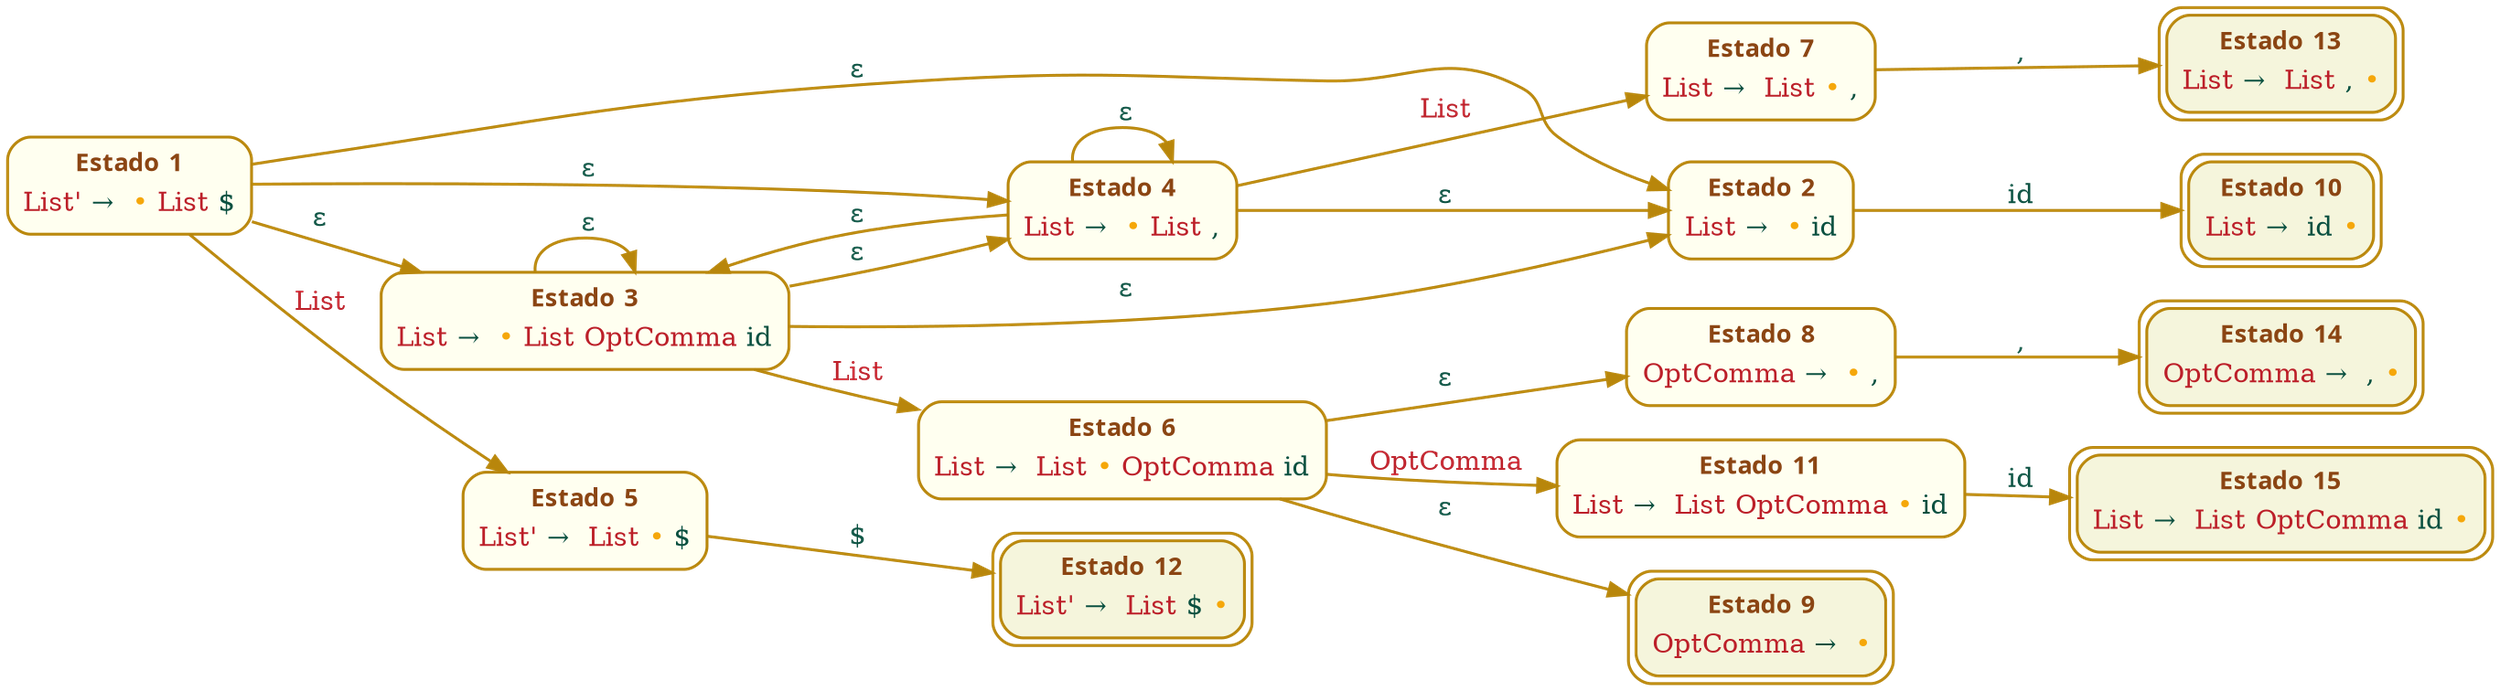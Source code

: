 digraph NFA { 
graph[size="auto" ratio="auto" margin=0.00 ordering="" rotate=0 color="black" bgcolor="transparent" splines="spline" nodesep=0.25 ranksep=0.50 rankdir="LR" rank="same" ];

// SHIFT STATES: 5 
node[height=0.50 width=0.75 fixedsize=0 shape="rect" color="darkgoldenrod" fillcolor="ivory" style="filled,rounded" regular=0 peripheries=1 sides=4 orientation=0.00 distortion=0.00 skew=0.00 penwidth=1.50 margin=0.05 ];
state_10002[id="state_10002" label=<<TABLE BORDER="0">
  <TR><TD TITLE="state_10002_title" id="state_10002_title" BORDER="0" SIDES="B" href="#"><b><font color="#8B4513" face="Calibri" point-size="13.0">Estado </font><font color="#8B4513" face="Calibri" point-size="13.0">2</font></b></TD></TR>
  <TR><TD TITLE="state_10002_item_1" id="state_10002_item_1" href="#"><font color="#BC1F29" face="Times-Roman" point-size="14.0">List </font><font color="#0A5040" face="Times-Roman" point-size="14.0">→ </font><font color="#F5A70A" face="Times-Roman" point-size="14.0"> •</font><font color="#0A5040" face="Times-Roman" point-size="14.0"> id</font></TD></TR>
  </TABLE>>];
state_10005[id="state_10005" label=<<TABLE BORDER="0">
  <TR><TD TITLE="state_10005_title" id="state_10005_title" BORDER="0" SIDES="B" href="#"><b><font color="#8B4513" face="Calibri" point-size="13.0">Estado </font><font color="#8B4513" face="Calibri" point-size="13.0">5</font></b></TD></TR>
  <TR><TD TITLE="state_10005_item_1" id="state_10005_item_1" href="#"><font color="#BC1F29" face="Times-Roman" point-size="14.0">List' </font><font color="#0A5040" face="Times-Roman" point-size="14.0">→ </font><font color="#BC1F29" face="Times-Roman" point-size="14.0"> List</font><font color="#F5A70A" face="Times-Roman" point-size="14.0"> •</font><font color="#0A5040" face="Times-Roman" point-size="14.0"> $</font></TD></TR>
  </TABLE>>];
state_10007[id="state_10007" label=<<TABLE BORDER="0">
  <TR><TD TITLE="state_10007_title" id="state_10007_title" BORDER="0" SIDES="B" href="#"><b><font color="#8B4513" face="Calibri" point-size="13.0">Estado </font><font color="#8B4513" face="Calibri" point-size="13.0">7</font></b></TD></TR>
  <TR><TD TITLE="state_10007_item_1" id="state_10007_item_1" href="#"><font color="#BC1F29" face="Times-Roman" point-size="14.0">List </font><font color="#0A5040" face="Times-Roman" point-size="14.0">→ </font><font color="#BC1F29" face="Times-Roman" point-size="14.0"> List</font><font color="#F5A70A" face="Times-Roman" point-size="14.0"> •</font><font color="#0A5040" face="Times-Roman" point-size="14.0"> ,</font></TD></TR>
  </TABLE>>];
state_10008[id="state_10008" label=<<TABLE BORDER="0">
  <TR><TD TITLE="state_10008_title" id="state_10008_title" BORDER="0" SIDES="B" href="#"><b><font color="#8B4513" face="Calibri" point-size="13.0">Estado </font><font color="#8B4513" face="Calibri" point-size="13.0">8</font></b></TD></TR>
  <TR><TD TITLE="state_10008_item_1" id="state_10008_item_1" href="#"><font color="#BC1F29" face="Times-Roman" point-size="14.0">OptComma </font><font color="#0A5040" face="Times-Roman" point-size="14.0">→ </font><font color="#F5A70A" face="Times-Roman" point-size="14.0"> •</font><font color="#0A5040" face="Times-Roman" point-size="14.0"> ,</font></TD></TR>
  </TABLE>>];
state_10011[id="state_10011" label=<<TABLE BORDER="0">
  <TR><TD TITLE="state_10011_title" id="state_10011_title" BORDER="0" SIDES="B" href="#"><b><font color="#8B4513" face="Calibri" point-size="13.0">Estado </font><font color="#8B4513" face="Calibri" point-size="13.0">11</font></b></TD></TR>
  <TR><TD TITLE="state_10011_item_1" id="state_10011_item_1" href="#"><font color="#BC1F29" face="Times-Roman" point-size="14.0">List </font><font color="#0A5040" face="Times-Roman" point-size="14.0">→ </font><font color="#BC1F29" face="Times-Roman" point-size="14.0"> List</font><font color="#BC1F29" face="Times-Roman" point-size="14.0"> OptComma</font><font color="#F5A70A" face="Times-Roman" point-size="14.0"> •</font><font color="#0A5040" face="Times-Roman" point-size="14.0"> id</font></TD></TR>
  </TABLE>>];

// NON DETERMINISTIC STATES: 4 
node[height=0.50 width=0.75 fixedsize=0 shape="rect" color="darkgoldenrod" fillcolor="ivory" style="filled,rounded" regular=0 peripheries=1 sides=4 orientation=0.00 distortion=0.00 skew=0.00 penwidth=1.50 margin=0.05 ];
state_10001[id="state_10001" label=<<TABLE BORDER="0">
  <TR><TD TITLE="state_10001_title" id="state_10001_title" BORDER="0" SIDES="B" href="#"><b><font color="#8B4513" face="Calibri" point-size="13.0">Estado </font><font color="#8B4513" face="Calibri" point-size="13.0">1</font></b></TD></TR>
  <TR><TD TITLE="state_10001_item_1" id="state_10001_item_1" href="#"><font color="#BC1F29" face="Times-Roman" point-size="14.0">List' </font><font color="#0A5040" face="Times-Roman" point-size="14.0">→ </font><font color="#F5A70A" face="Times-Roman" point-size="14.0"> •</font><font color="#BC1F29" face="Times-Roman" point-size="14.0"> List</font><font color="#0A5040" face="Times-Roman" point-size="14.0"> $</font></TD></TR>
  </TABLE>>];
state_10003[id="state_10003" label=<<TABLE BORDER="0">
  <TR><TD TITLE="state_10003_title" id="state_10003_title" BORDER="0" SIDES="B" href="#"><b><font color="#8B4513" face="Calibri" point-size="13.0">Estado </font><font color="#8B4513" face="Calibri" point-size="13.0">3</font></b></TD></TR>
  <TR><TD TITLE="state_10003_item_1" id="state_10003_item_1" href="#"><font color="#BC1F29" face="Times-Roman" point-size="14.0">List </font><font color="#0A5040" face="Times-Roman" point-size="14.0">→ </font><font color="#F5A70A" face="Times-Roman" point-size="14.0"> •</font><font color="#BC1F29" face="Times-Roman" point-size="14.0"> List</font><font color="#BC1F29" face="Times-Roman" point-size="14.0"> OptComma</font><font color="#0A5040" face="Times-Roman" point-size="14.0"> id</font></TD></TR>
  </TABLE>>];
state_10004[id="state_10004" label=<<TABLE BORDER="0">
  <TR><TD TITLE="state_10004_title" id="state_10004_title" BORDER="0" SIDES="B" href="#"><b><font color="#8B4513" face="Calibri" point-size="13.0">Estado </font><font color="#8B4513" face="Calibri" point-size="13.0">4</font></b></TD></TR>
  <TR><TD TITLE="state_10004_item_1" id="state_10004_item_1" href="#"><font color="#BC1F29" face="Times-Roman" point-size="14.0">List </font><font color="#0A5040" face="Times-Roman" point-size="14.0">→ </font><font color="#F5A70A" face="Times-Roman" point-size="14.0"> •</font><font color="#BC1F29" face="Times-Roman" point-size="14.0"> List</font><font color="#0A5040" face="Times-Roman" point-size="14.0"> ,</font></TD></TR>
  </TABLE>>];
state_10006[id="state_10006" label=<<TABLE BORDER="0">
  <TR><TD TITLE="state_10006_title" id="state_10006_title" BORDER="0" SIDES="B" href="#"><b><font color="#8B4513" face="Calibri" point-size="13.0">Estado </font><font color="#8B4513" face="Calibri" point-size="13.0">6</font></b></TD></TR>
  <TR><TD TITLE="state_10006_item_1" id="state_10006_item_1" href="#"><font color="#BC1F29" face="Times-Roman" point-size="14.0">List </font><font color="#0A5040" face="Times-Roman" point-size="14.0">→ </font><font color="#BC1F29" face="Times-Roman" point-size="14.0"> List</font><font color="#F5A70A" face="Times-Roman" point-size="14.0"> •</font><font color="#BC1F29" face="Times-Roman" point-size="14.0"> OptComma</font><font color="#0A5040" face="Times-Roman" point-size="14.0"> id</font></TD></TR>
  </TABLE>>];

// REDUCTION STATES: 6 
node[height=0.50 width=0.75 fixedsize=0 shape="rect" color="darkgoldenrod" fillcolor="beige" style="filled,rounded" regular=0 peripheries=2 sides=4 orientation=0.00 distortion=0.00 skew=0.00 penwidth=1.50 margin=0.05 ];
state_10009[id="state_10009" label=<<TABLE BORDER="0">
  <TR><TD TITLE="state_10009_title" id="state_10009_title" BORDER="0" SIDES="B" href="#"><b><font color="#8B4513" face="Calibri" point-size="13.0">Estado </font><font color="#8B4513" face="Calibri" point-size="13.0">9</font></b></TD></TR>
  <TR><TD TITLE="state_10009_item_1" id="state_10009_item_1" href="#"><font color="#BC1F29" face="Times-Roman" point-size="14.0">OptComma </font><font color="#0A5040" face="Times-Roman" point-size="14.0">→ </font><font color="#F5A70A" face="Times-Roman" point-size="14.0"> •</font></TD></TR>
  </TABLE>>];
state_10010[id="state_10010" label=<<TABLE BORDER="0">
  <TR><TD TITLE="state_10010_title" id="state_10010_title" BORDER="0" SIDES="B" href="#"><b><font color="#8B4513" face="Calibri" point-size="13.0">Estado </font><font color="#8B4513" face="Calibri" point-size="13.0">10</font></b></TD></TR>
  <TR><TD TITLE="state_10010_item_1" id="state_10010_item_1" href="#"><font color="#BC1F29" face="Times-Roman" point-size="14.0">List </font><font color="#0A5040" face="Times-Roman" point-size="14.0">→ </font><font color="#0A5040" face="Times-Roman" point-size="14.0"> id</font><font color="#F5A70A" face="Times-Roman" point-size="14.0"> •</font></TD></TR>
  </TABLE>>];
state_10012[id="state_10012" label=<<TABLE BORDER="0">
  <TR><TD TITLE="state_10012_title" id="state_10012_title" BORDER="0" SIDES="B" href="#"><b><font color="#8B4513" face="Calibri" point-size="13.0">Estado </font><font color="#8B4513" face="Calibri" point-size="13.0">12</font></b></TD></TR>
  <TR><TD TITLE="state_10012_item_1" id="state_10012_item_1" href="#"><font color="#BC1F29" face="Times-Roman" point-size="14.0">List' </font><font color="#0A5040" face="Times-Roman" point-size="14.0">→ </font><font color="#BC1F29" face="Times-Roman" point-size="14.0"> List</font><font color="#0A5040" face="Times-Roman" point-size="14.0"> $</font><font color="#F5A70A" face="Times-Roman" point-size="14.0"> •</font></TD></TR>
  </TABLE>>];
state_10013[id="state_10013" label=<<TABLE BORDER="0">
  <TR><TD TITLE="state_10013_title" id="state_10013_title" BORDER="0" SIDES="B" href="#"><b><font color="#8B4513" face="Calibri" point-size="13.0">Estado </font><font color="#8B4513" face="Calibri" point-size="13.0">13</font></b></TD></TR>
  <TR><TD TITLE="state_10013_item_1" id="state_10013_item_1" href="#"><font color="#BC1F29" face="Times-Roman" point-size="14.0">List </font><font color="#0A5040" face="Times-Roman" point-size="14.0">→ </font><font color="#BC1F29" face="Times-Roman" point-size="14.0"> List</font><font color="#0A5040" face="Times-Roman" point-size="14.0"> ,</font><font color="#F5A70A" face="Times-Roman" point-size="14.0"> •</font></TD></TR>
  </TABLE>>];
state_10014[id="state_10014" label=<<TABLE BORDER="0">
  <TR><TD TITLE="state_10014_title" id="state_10014_title" BORDER="0" SIDES="B" href="#"><b><font color="#8B4513" face="Calibri" point-size="13.0">Estado </font><font color="#8B4513" face="Calibri" point-size="13.0">14</font></b></TD></TR>
  <TR><TD TITLE="state_10014_item_1" id="state_10014_item_1" href="#"><font color="#BC1F29" face="Times-Roman" point-size="14.0">OptComma </font><font color="#0A5040" face="Times-Roman" point-size="14.0">→ </font><font color="#0A5040" face="Times-Roman" point-size="14.0"> ,</font><font color="#F5A70A" face="Times-Roman" point-size="14.0"> •</font></TD></TR>
  </TABLE>>];
state_10015[id="state_10015" label=<<TABLE BORDER="0">
  <TR><TD TITLE="state_10015_title" id="state_10015_title" BORDER="0" SIDES="B" href="#"><b><font color="#8B4513" face="Calibri" point-size="13.0">Estado </font><font color="#8B4513" face="Calibri" point-size="13.0">15</font></b></TD></TR>
  <TR><TD TITLE="state_10015_item_1" id="state_10015_item_1" href="#"><font color="#BC1F29" face="Times-Roman" point-size="14.0">List </font><font color="#0A5040" face="Times-Roman" point-size="14.0">→ </font><font color="#BC1F29" face="Times-Roman" point-size="14.0"> List</font><font color="#BC1F29" face="Times-Roman" point-size="14.0"> OptComma</font><font color="#0A5040" face="Times-Roman" point-size="14.0"> id</font><font color="#F5A70A" face="Times-Roman" point-size="14.0"> •</font></TD></TR>
  </TABLE>>];

// TRANSITIONS: 20 
edge[weight=1.00 style="" color="darkgoldenrod" dir="forward" tailclip=1 headclip=1 arrowhead="normal" arrowtail="normal" arrowsize=1.00 labeldistance=1.00 decorate=0 constraint=1 minlen=1 penwidth=1.50 ];
state_10001->state_10005 [id="trans_1" label=<<font color="#BC1F29" face="Times-Roman" point-size="14.0"> List</font>>];
state_10001->state_10002 [id="trans_2" label=<<font color="#0A5040" face="Times-Roman" point-size="14.0"> ε</font>>];
state_10001->state_10003 [id="trans_3" label=<<font color="#0A5040" face="Times-Roman" point-size="14.0"> ε</font>>];
state_10001->state_10004 [id="trans_4" label=<<font color="#0A5040" face="Times-Roman" point-size="14.0"> ε</font>>];
state_10002->state_10010 [id="trans_5" label=<<font color="#0A5040" face="Times-Roman" point-size="14.0"> id</font>>];
state_10003->state_10006 [id="trans_6" label=<<font color="#BC1F29" face="Times-Roman" point-size="14.0"> List</font>>];
state_10003->state_10002 [id="trans_7" label=<<font color="#0A5040" face="Times-Roman" point-size="14.0"> ε</font>>];
state_10003->state_10003 [id="trans_8" label=<<font color="#0A5040" face="Times-Roman" point-size="14.0"> ε</font>>];
state_10003->state_10004 [id="trans_9" label=<<font color="#0A5040" face="Times-Roman" point-size="14.0"> ε</font>>];
state_10004->state_10007 [id="trans_10" label=<<font color="#BC1F29" face="Times-Roman" point-size="14.0"> List</font>>];
state_10004->state_10002 [id="trans_11" label=<<font color="#0A5040" face="Times-Roman" point-size="14.0"> ε</font>>];
state_10004->state_10003 [id="trans_12" label=<<font color="#0A5040" face="Times-Roman" point-size="14.0"> ε</font>>];
state_10004->state_10004 [id="trans_13" label=<<font color="#0A5040" face="Times-Roman" point-size="14.0"> ε</font>>];
state_10005->state_10012 [id="trans_14" label=<<font color="#0A5040" face="Times-Roman" point-size="14.0"> $</font>>];
state_10006->state_10011 [id="trans_15" label=<<font color="#BC1F29" face="Times-Roman" point-size="14.0"> OptComma</font>>];
state_10006->state_10008 [id="trans_16" label=<<font color="#0A5040" face="Times-Roman" point-size="14.0"> ε</font>>];
state_10006->state_10009 [id="trans_17" label=<<font color="#0A5040" face="Times-Roman" point-size="14.0"> ε</font>>];
state_10007->state_10013 [id="trans_18" label=<<font color="#0A5040" face="Times-Roman" point-size="14.0"> ,</font>>];
state_10008->state_10014 [id="trans_19" label=<<font color="#0A5040" face="Times-Roman" point-size="14.0"> ,</font>>];
state_10011->state_10015 [id="trans_20" label=<<font color="#0A5040" face="Times-Roman" point-size="14.0"> id</font>>];
} 
